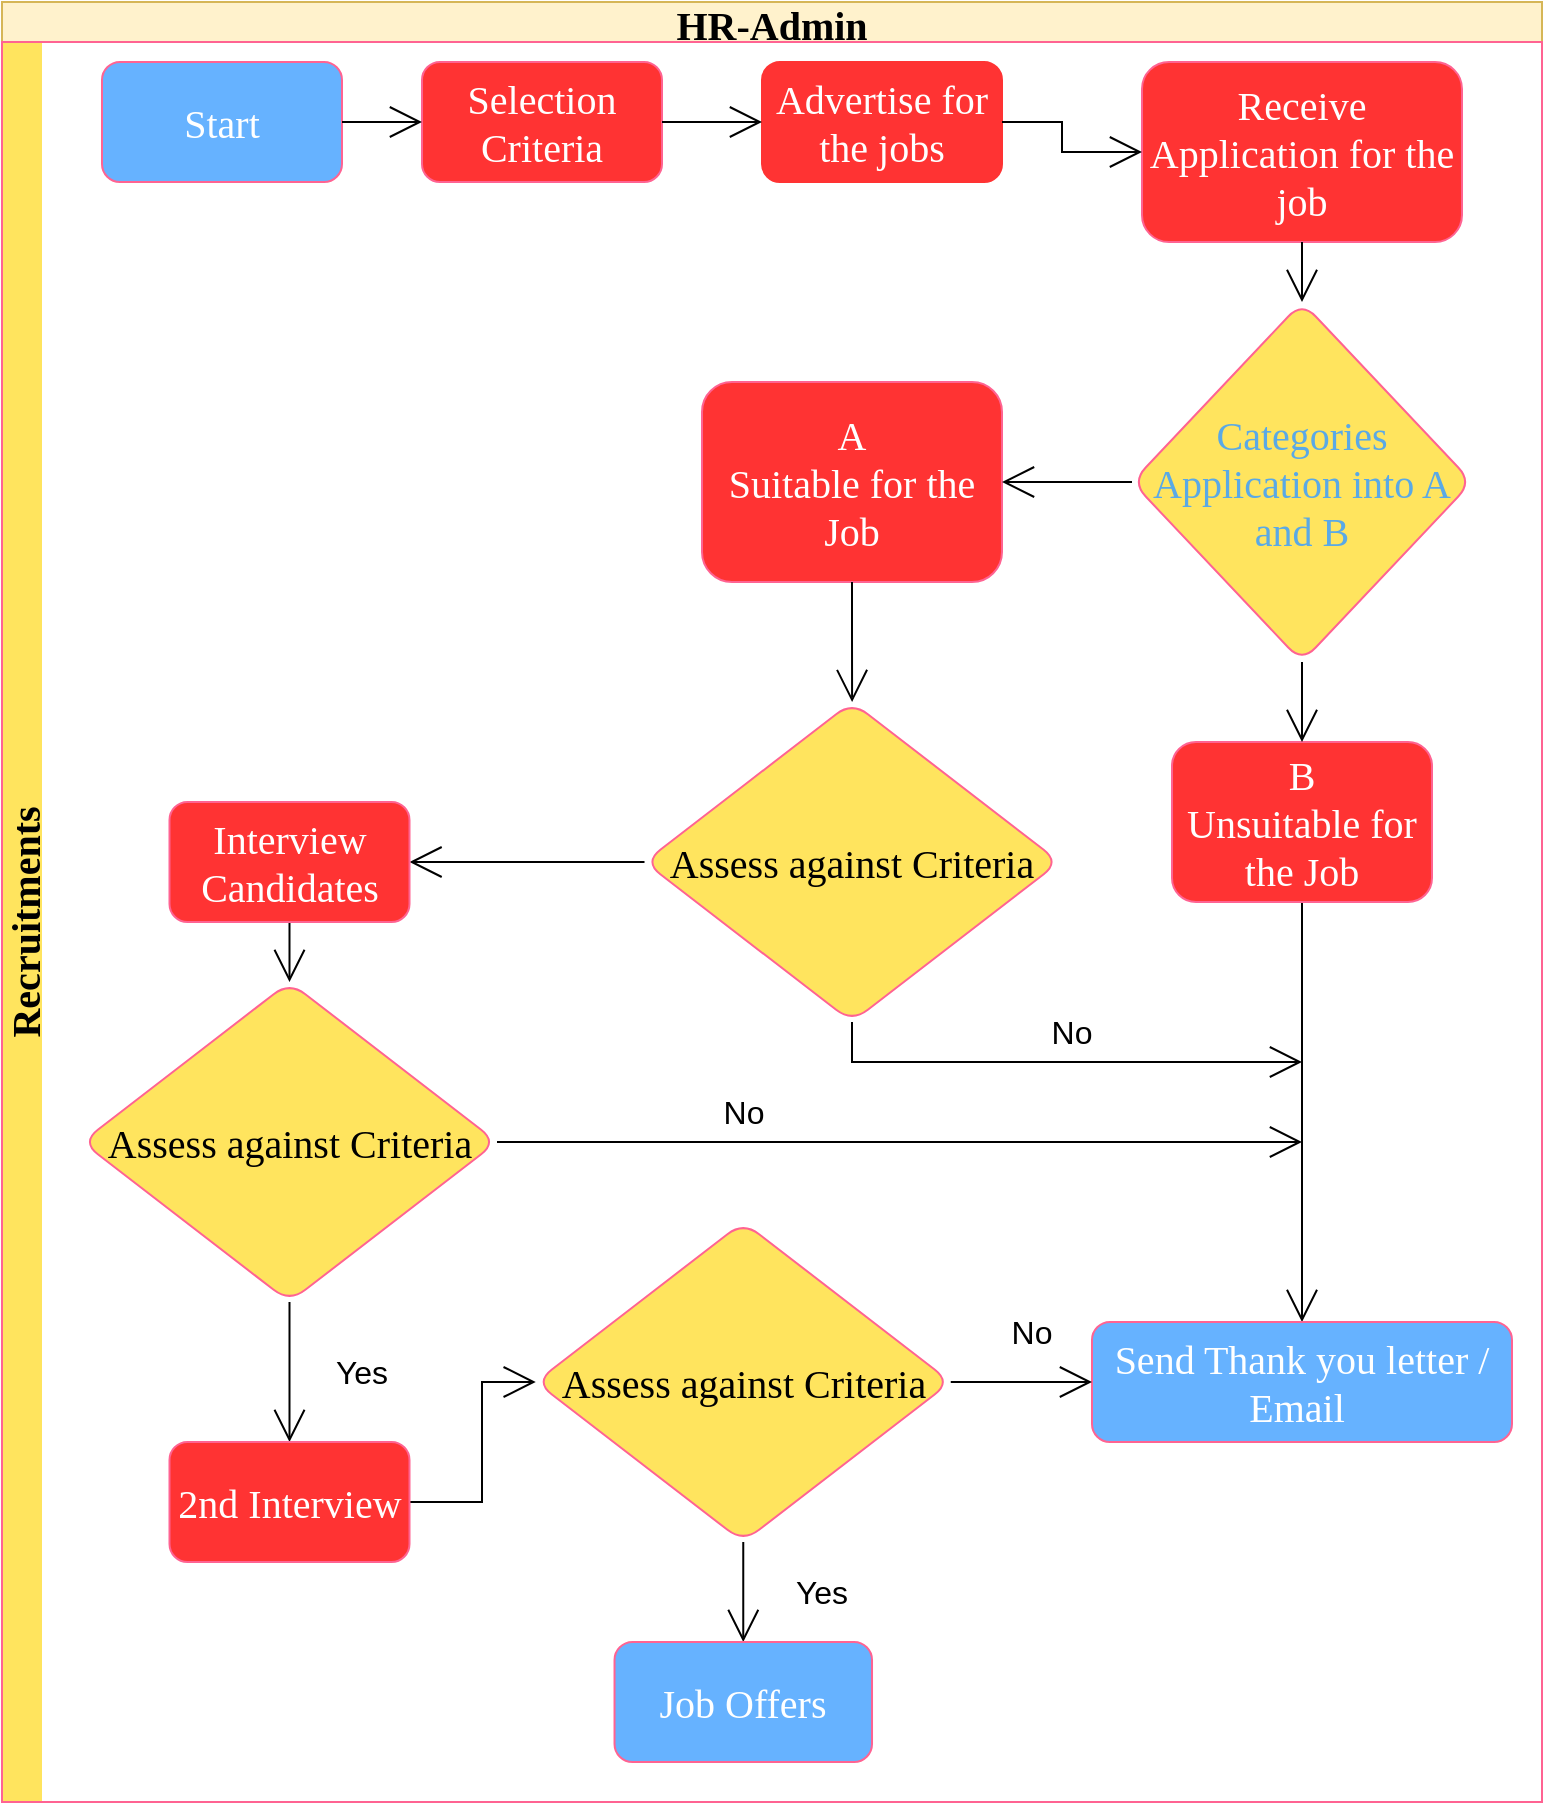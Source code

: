 <mxfile version="20.2.2" type="github" pages="2">
  <diagram id="gyJNP8I5i0HolDVTTsNV" name="Recruitment">
    <mxGraphModel dx="1209" dy="627" grid="0" gridSize="10" guides="1" tooltips="1" connect="1" arrows="1" fold="1" page="0" pageScale="1" pageWidth="827" pageHeight="1169" math="0" shadow="0">
      <root>
        <mxCell id="0" />
        <mxCell id="1" parent="0" />
        <mxCell id="9msUAY20r4PM0Jc_9Log-6" value="HR-Admin" style="swimlane;childLayout=stackLayout;resizeParent=1;resizeParentMax=0;horizontal=1;startSize=20;horizontalStack=0;hachureGap=4;fontFamily=Verdana;fontSize=20;strokeColor=#d6b656;fillColor=#fff2cc;" parent="1" vertex="1">
          <mxGeometry x="40" y="30" width="770" height="900" as="geometry" />
        </mxCell>
        <mxCell id="9msUAY20r4PM0Jc_9Log-7" value="Recruitments" style="swimlane;startSize=20;horizontal=0;hachureGap=4;fontFamily=Verdana;fontSize=20;fontColor=#000000;strokeColor=#FF6392;fillColor=#FFE45E;swimlaneLine=0;" parent="9msUAY20r4PM0Jc_9Log-6" vertex="1">
          <mxGeometry y="20" width="770" height="880" as="geometry" />
        </mxCell>
        <mxCell id="9msUAY20r4PM0Jc_9Log-10" value="Start" style="rounded=1;whiteSpace=wrap;html=1;hachureGap=4;fontFamily=Verdana;fontSize=20;fontColor=#FFFFFF;strokeColor=#FF6392;fillColor=#66B2FF;" parent="9msUAY20r4PM0Jc_9Log-7" vertex="1">
          <mxGeometry x="50" y="10" width="120" height="60" as="geometry" />
        </mxCell>
        <mxCell id="9msUAY20r4PM0Jc_9Log-14" value="Advertise for the jobs" style="whiteSpace=wrap;html=1;fontSize=20;fontFamily=Verdana;fillColor=#FF3333;strokeColor=#FF3333;fontColor=#FFFFFF;rounded=1;hachureGap=4;" parent="9msUAY20r4PM0Jc_9Log-7" vertex="1">
          <mxGeometry x="380" y="10" width="120" height="60" as="geometry" />
        </mxCell>
        <mxCell id="9msUAY20r4PM0Jc_9Log-12" value="Selection Criteria" style="whiteSpace=wrap;html=1;fontSize=20;fontFamily=Verdana;fillColor=#FF3333;strokeColor=#FF6392;fontColor=#FFFFFF;rounded=1;hachureGap=4;" parent="9msUAY20r4PM0Jc_9Log-7" vertex="1">
          <mxGeometry x="210" y="10" width="120" height="60" as="geometry" />
        </mxCell>
        <mxCell id="9msUAY20r4PM0Jc_9Log-13" value="" style="edgeStyle=orthogonalEdgeStyle;rounded=0;orthogonalLoop=1;jettySize=auto;html=1;fontSize=12;endArrow=open;startSize=14;endSize=14;" parent="9msUAY20r4PM0Jc_9Log-7" source="9msUAY20r4PM0Jc_9Log-10" target="9msUAY20r4PM0Jc_9Log-12" edge="1">
          <mxGeometry relative="1" as="geometry" />
        </mxCell>
        <mxCell id="9msUAY20r4PM0Jc_9Log-15" value="" style="edgeStyle=orthogonalEdgeStyle;rounded=0;orthogonalLoop=1;jettySize=auto;html=1;fontSize=12;endArrow=open;startSize=14;endSize=14;" parent="9msUAY20r4PM0Jc_9Log-7" source="9msUAY20r4PM0Jc_9Log-12" target="9msUAY20r4PM0Jc_9Log-14" edge="1">
          <mxGeometry relative="1" as="geometry" />
        </mxCell>
        <mxCell id="9msUAY20r4PM0Jc_9Log-18" value="Receive Application for the job" style="whiteSpace=wrap;html=1;fontSize=20;fontFamily=Verdana;fillColor=#FF3333;strokeColor=#FF6392;fontColor=#FFFFFF;rounded=1;hachureGap=4;" parent="9msUAY20r4PM0Jc_9Log-7" vertex="1">
          <mxGeometry x="570" y="10" width="160" height="90" as="geometry" />
        </mxCell>
        <mxCell id="9msUAY20r4PM0Jc_9Log-19" value="" style="edgeStyle=orthogonalEdgeStyle;rounded=0;orthogonalLoop=1;jettySize=auto;html=1;fontSize=12;endArrow=open;startSize=14;endSize=14;" parent="9msUAY20r4PM0Jc_9Log-7" source="9msUAY20r4PM0Jc_9Log-14" target="9msUAY20r4PM0Jc_9Log-18" edge="1">
          <mxGeometry relative="1" as="geometry" />
        </mxCell>
        <mxCell id="9msUAY20r4PM0Jc_9Log-20" value="Categories Application into A and B" style="rhombus;whiteSpace=wrap;html=1;fontSize=20;fontFamily=Verdana;fillColor=#FFE45E;strokeColor=#FF6392;fontColor=#5AA9E6;rounded=1;hachureGap=4;" parent="9msUAY20r4PM0Jc_9Log-7" vertex="1">
          <mxGeometry x="565" y="130" width="170" height="180" as="geometry" />
        </mxCell>
        <mxCell id="9msUAY20r4PM0Jc_9Log-21" value="" style="edgeStyle=orthogonalEdgeStyle;rounded=0;orthogonalLoop=1;jettySize=auto;html=1;fontSize=12;endArrow=open;startSize=14;endSize=14;" parent="9msUAY20r4PM0Jc_9Log-7" source="9msUAY20r4PM0Jc_9Log-18" target="9msUAY20r4PM0Jc_9Log-20" edge="1">
          <mxGeometry relative="1" as="geometry" />
        </mxCell>
        <mxCell id="9msUAY20r4PM0Jc_9Log-22" value="A &lt;br&gt;Suitable for the Job" style="whiteSpace=wrap;html=1;fontSize=20;fontFamily=Verdana;fillColor=#FF3333;strokeColor=#FF6392;fontColor=#FFFFFF;rounded=1;hachureGap=4;" parent="9msUAY20r4PM0Jc_9Log-7" vertex="1">
          <mxGeometry x="350" y="170" width="150" height="100" as="geometry" />
        </mxCell>
        <mxCell id="9msUAY20r4PM0Jc_9Log-23" value="" style="edgeStyle=orthogonalEdgeStyle;rounded=0;orthogonalLoop=1;jettySize=auto;html=1;fontSize=12;endArrow=open;startSize=14;endSize=14;" parent="9msUAY20r4PM0Jc_9Log-7" source="9msUAY20r4PM0Jc_9Log-20" target="9msUAY20r4PM0Jc_9Log-22" edge="1">
          <mxGeometry relative="1" as="geometry" />
        </mxCell>
        <mxCell id="9msUAY20r4PM0Jc_9Log-41" style="edgeStyle=orthogonalEdgeStyle;rounded=0;orthogonalLoop=1;jettySize=auto;html=1;fontSize=12;fontColor=#FFFFFF;endArrow=open;startSize=14;endSize=14;" parent="9msUAY20r4PM0Jc_9Log-7" source="9msUAY20r4PM0Jc_9Log-24" target="9msUAY20r4PM0Jc_9Log-39" edge="1">
          <mxGeometry relative="1" as="geometry" />
        </mxCell>
        <mxCell id="9msUAY20r4PM0Jc_9Log-24" value="B&lt;br&gt;Unsuitable for the Job" style="whiteSpace=wrap;html=1;fontSize=20;fontFamily=Verdana;fillColor=#FF3333;strokeColor=#FF6392;fontColor=#FFFFFF;rounded=1;hachureGap=4;" parent="9msUAY20r4PM0Jc_9Log-7" vertex="1">
          <mxGeometry x="585" y="350" width="130" height="80" as="geometry" />
        </mxCell>
        <mxCell id="9msUAY20r4PM0Jc_9Log-25" value="" style="edgeStyle=orthogonalEdgeStyle;rounded=0;orthogonalLoop=1;jettySize=auto;html=1;fontSize=12;endArrow=open;startSize=14;endSize=14;" parent="9msUAY20r4PM0Jc_9Log-7" source="9msUAY20r4PM0Jc_9Log-20" target="9msUAY20r4PM0Jc_9Log-24" edge="1">
          <mxGeometry relative="1" as="geometry" />
        </mxCell>
        <mxCell id="9msUAY20r4PM0Jc_9Log-93" style="edgeStyle=none;rounded=0;orthogonalLoop=1;jettySize=auto;html=1;exitX=0;exitY=0.5;exitDx=0;exitDy=0;entryX=1;entryY=0.5;entryDx=0;entryDy=0;fontSize=12;fontColor=#000000;endArrow=open;startSize=14;endSize=14;" parent="9msUAY20r4PM0Jc_9Log-7" source="9msUAY20r4PM0Jc_9Log-28" target="9msUAY20r4PM0Jc_9Log-92" edge="1">
          <mxGeometry relative="1" as="geometry" />
        </mxCell>
        <mxCell id="9msUAY20r4PM0Jc_9Log-28" value="&lt;font color=&quot;#000000&quot;&gt;Assess against Criteria&lt;/font&gt;" style="rhombus;whiteSpace=wrap;html=1;fontSize=20;fontFamily=Verdana;fillColor=#FFE45E;strokeColor=#FF6392;fontColor=#5AA9E6;rounded=1;hachureGap=4;" parent="9msUAY20r4PM0Jc_9Log-7" vertex="1">
          <mxGeometry x="321.25" y="330" width="207.5" height="160" as="geometry" />
        </mxCell>
        <mxCell id="9msUAY20r4PM0Jc_9Log-29" value="" style="edgeStyle=orthogonalEdgeStyle;rounded=0;orthogonalLoop=1;jettySize=auto;html=1;fontSize=12;endArrow=open;startSize=14;endSize=14;" parent="9msUAY20r4PM0Jc_9Log-7" source="9msUAY20r4PM0Jc_9Log-22" target="9msUAY20r4PM0Jc_9Log-28" edge="1">
          <mxGeometry relative="1" as="geometry" />
        </mxCell>
        <mxCell id="9msUAY20r4PM0Jc_9Log-39" value="Send Thank you letter / Email&amp;nbsp;" style="rounded=1;whiteSpace=wrap;html=1;hachureGap=4;fontFamily=Verdana;fontSize=20;fontColor=#FFFFFF;strokeColor=#FF6392;fillColor=#66B2FF;" parent="9msUAY20r4PM0Jc_9Log-7" vertex="1">
          <mxGeometry x="545" y="640" width="210" height="60" as="geometry" />
        </mxCell>
        <mxCell id="9msUAY20r4PM0Jc_9Log-48" value="No" style="text;html=1;strokeColor=none;fillColor=none;align=center;verticalAlign=middle;whiteSpace=wrap;rounded=0;fontSize=16;fontColor=#000000;" parent="9msUAY20r4PM0Jc_9Log-7" vertex="1">
          <mxGeometry x="505" y="480" width="60" height="30" as="geometry" />
        </mxCell>
        <mxCell id="9msUAY20r4PM0Jc_9Log-90" style="edgeStyle=none;rounded=0;orthogonalLoop=1;jettySize=auto;html=1;exitX=0.5;exitY=1;exitDx=0;exitDy=0;entryX=0.5;entryY=0;entryDx=0;entryDy=0;fontSize=12;fontColor=#000000;endArrow=open;startSize=14;endSize=14;" parent="9msUAY20r4PM0Jc_9Log-7" source="9msUAY20r4PM0Jc_9Log-57" target="9msUAY20r4PM0Jc_9Log-89" edge="1">
          <mxGeometry relative="1" as="geometry" />
        </mxCell>
        <mxCell id="9msUAY20r4PM0Jc_9Log-57" value="&lt;font color=&quot;#000000&quot;&gt;Assess against Criteria&lt;/font&gt;" style="rhombus;whiteSpace=wrap;html=1;fontSize=20;fontFamily=Verdana;fillColor=#FFE45E;strokeColor=#FF6392;fontColor=#5AA9E6;rounded=1;hachureGap=4;" parent="9msUAY20r4PM0Jc_9Log-7" vertex="1">
          <mxGeometry x="40" y="470" width="207.5" height="160" as="geometry" />
        </mxCell>
        <mxCell id="9msUAY20r4PM0Jc_9Log-81" style="edgeStyle=orthogonalEdgeStyle;rounded=0;orthogonalLoop=1;jettySize=auto;html=1;entryX=0.5;entryY=0;entryDx=0;entryDy=0;fontSize=12;fontColor=#000000;endArrow=open;startSize=14;endSize=14;exitX=0.5;exitY=1;exitDx=0;exitDy=0;" parent="9msUAY20r4PM0Jc_9Log-7" source="9msUAY20r4PM0Jc_9Log-58" target="9msUAY20r4PM0Jc_9Log-80" edge="1">
          <mxGeometry relative="1" as="geometry" />
        </mxCell>
        <mxCell id="9msUAY20r4PM0Jc_9Log-87" style="edgeStyle=none;rounded=0;orthogonalLoop=1;jettySize=auto;html=1;exitX=1;exitY=0.5;exitDx=0;exitDy=0;entryX=0;entryY=0.5;entryDx=0;entryDy=0;fontSize=12;fontColor=#000000;endArrow=open;startSize=14;endSize=14;" parent="9msUAY20r4PM0Jc_9Log-7" source="9msUAY20r4PM0Jc_9Log-58" target="9msUAY20r4PM0Jc_9Log-39" edge="1">
          <mxGeometry relative="1" as="geometry" />
        </mxCell>
        <mxCell id="9msUAY20r4PM0Jc_9Log-58" value="&lt;font color=&quot;#000000&quot;&gt;Assess against Criteria&lt;/font&gt;" style="rhombus;whiteSpace=wrap;html=1;fontSize=20;fontFamily=Verdana;fillColor=#FFE45E;strokeColor=#FF6392;fontColor=#5AA9E6;rounded=1;hachureGap=4;" parent="9msUAY20r4PM0Jc_9Log-7" vertex="1">
          <mxGeometry x="266.88" y="590" width="207.5" height="160" as="geometry" />
        </mxCell>
        <mxCell id="9msUAY20r4PM0Jc_9Log-80" value="Job Offers" style="rounded=1;whiteSpace=wrap;html=1;hachureGap=4;fontFamily=Verdana;fontSize=20;fontColor=#FFFFFF;strokeColor=#FF6392;fillColor=#66B2FF;" parent="9msUAY20r4PM0Jc_9Log-7" vertex="1">
          <mxGeometry x="306.26" y="800" width="128.75" height="60" as="geometry" />
        </mxCell>
        <mxCell id="9msUAY20r4PM0Jc_9Log-82" value="Yes" style="text;html=1;strokeColor=none;fillColor=none;align=center;verticalAlign=middle;whiteSpace=wrap;rounded=0;fontSize=16;fontColor=#000000;" parent="9msUAY20r4PM0Jc_9Log-7" vertex="1">
          <mxGeometry x="380" y="760" width="60" height="30" as="geometry" />
        </mxCell>
        <mxCell id="9msUAY20r4PM0Jc_9Log-86" value="No" style="text;html=1;strokeColor=none;fillColor=none;align=center;verticalAlign=middle;whiteSpace=wrap;rounded=0;fontSize=16;fontColor=#000000;" parent="9msUAY20r4PM0Jc_9Log-7" vertex="1">
          <mxGeometry x="340.63" y="520" width="60" height="30" as="geometry" />
        </mxCell>
        <mxCell id="9msUAY20r4PM0Jc_9Log-88" value="No" style="text;html=1;strokeColor=none;fillColor=none;align=center;verticalAlign=middle;whiteSpace=wrap;rounded=0;fontSize=16;fontColor=#000000;" parent="9msUAY20r4PM0Jc_9Log-7" vertex="1">
          <mxGeometry x="485" y="630" width="60" height="30" as="geometry" />
        </mxCell>
        <mxCell id="9msUAY20r4PM0Jc_9Log-91" style="edgeStyle=none;rounded=0;orthogonalLoop=1;jettySize=auto;html=1;exitX=1;exitY=0.5;exitDx=0;exitDy=0;entryX=0;entryY=0.5;entryDx=0;entryDy=0;fontSize=12;fontColor=#000000;endArrow=open;startSize=14;endSize=14;" parent="9msUAY20r4PM0Jc_9Log-7" source="9msUAY20r4PM0Jc_9Log-89" target="9msUAY20r4PM0Jc_9Log-58" edge="1">
          <mxGeometry relative="1" as="geometry">
            <Array as="points">
              <mxPoint x="240" y="730" />
              <mxPoint x="240" y="670" />
            </Array>
          </mxGeometry>
        </mxCell>
        <mxCell id="9msUAY20r4PM0Jc_9Log-89" value="2nd Interview" style="whiteSpace=wrap;html=1;fontSize=20;fontFamily=Verdana;fillColor=#FF3333;strokeColor=#FF6392;fontColor=#FFFFFF;rounded=1;hachureGap=4;" parent="9msUAY20r4PM0Jc_9Log-7" vertex="1">
          <mxGeometry x="83.75" y="700" width="120" height="60" as="geometry" />
        </mxCell>
        <mxCell id="9msUAY20r4PM0Jc_9Log-94" style="edgeStyle=none;rounded=0;orthogonalLoop=1;jettySize=auto;html=1;exitX=0.5;exitY=1;exitDx=0;exitDy=0;fontSize=12;fontColor=#000000;endArrow=open;startSize=14;endSize=14;" parent="9msUAY20r4PM0Jc_9Log-7" source="9msUAY20r4PM0Jc_9Log-92" target="9msUAY20r4PM0Jc_9Log-57" edge="1">
          <mxGeometry relative="1" as="geometry" />
        </mxCell>
        <mxCell id="9msUAY20r4PM0Jc_9Log-92" value="Interview Candidates" style="whiteSpace=wrap;html=1;fontSize=20;fontFamily=Verdana;fillColor=#FF3333;strokeColor=#FF6392;fontColor=#FFFFFF;rounded=1;hachureGap=4;" parent="9msUAY20r4PM0Jc_9Log-7" vertex="1">
          <mxGeometry x="83.75" y="380" width="120" height="60" as="geometry" />
        </mxCell>
        <mxCell id="9msUAY20r4PM0Jc_9Log-95" value="Yes" style="text;html=1;strokeColor=none;fillColor=none;align=center;verticalAlign=middle;whiteSpace=wrap;rounded=0;fontSize=16;fontColor=#000000;" parent="9msUAY20r4PM0Jc_9Log-7" vertex="1">
          <mxGeometry x="150" y="650" width="60" height="30" as="geometry" />
        </mxCell>
        <mxCell id="9msUAY20r4PM0Jc_9Log-83" style="edgeStyle=orthogonalEdgeStyle;rounded=0;orthogonalLoop=1;jettySize=auto;html=1;exitX=0.5;exitY=1;exitDx=0;exitDy=0;fontSize=12;fontColor=#000000;endArrow=open;startSize=14;endSize=14;" parent="1" source="9msUAY20r4PM0Jc_9Log-28" edge="1">
          <mxGeometry relative="1" as="geometry">
            <mxPoint x="690" y="560" as="targetPoint" />
            <Array as="points">
              <mxPoint x="605" y="560" />
              <mxPoint x="830" y="560" />
            </Array>
          </mxGeometry>
        </mxCell>
        <mxCell id="9msUAY20r4PM0Jc_9Log-85" style="edgeStyle=none;rounded=0;orthogonalLoop=1;jettySize=auto;html=1;fontSize=12;fontColor=#000000;endArrow=open;startSize=14;endSize=14;" parent="1" source="9msUAY20r4PM0Jc_9Log-57" edge="1">
          <mxGeometry relative="1" as="geometry">
            <mxPoint x="690" y="600" as="targetPoint" />
          </mxGeometry>
        </mxCell>
      </root>
    </mxGraphModel>
  </diagram>
  <diagram id="DuhGzoq5kSsp5q96i74l" name="Page-2">
    <mxGraphModel dx="1449" dy="627" grid="1" gridSize="10" guides="1" tooltips="1" connect="1" arrows="1" fold="1" page="1" pageScale="1" pageWidth="1654" pageHeight="2336" math="0" shadow="0">
      <root>
        <mxCell id="0" />
        <mxCell id="1" parent="0" />
        <mxCell id="evGZID4hst71x8Js8QTs-1" value="HR-Admin" style="swimlane;childLayout=stackLayout;resizeParent=1;resizeParentMax=0;horizontal=1;startSize=20;horizontalStack=0;hachureGap=4;fontFamily=Verdana;fontSize=20;strokeColor=#d6b656;fillColor=#fff2cc;" parent="1" vertex="1">
          <mxGeometry x="40" y="30" width="1410" height="900" as="geometry" />
        </mxCell>
        <mxCell id="evGZID4hst71x8Js8QTs-2" value="Create Employee" style="swimlane;startSize=20;horizontal=0;hachureGap=4;fontFamily=Verdana;fontSize=20;fontColor=#000000;strokeColor=#FF6392;fillColor=#FFE45E;swimlaneLine=0;" parent="evGZID4hst71x8Js8QTs-1" vertex="1">
          <mxGeometry y="20" width="1410" height="880" as="geometry" />
        </mxCell>
        <mxCell id="evGZID4hst71x8Js8QTs-3" value="Start" style="rounded=1;whiteSpace=wrap;html=1;hachureGap=4;fontFamily=Verdana;fontSize=20;fontColor=#FFFFFF;strokeColor=#FF6392;fillColor=#66B2FF;" parent="evGZID4hst71x8Js8QTs-2" vertex="1">
          <mxGeometry x="50" y="10" width="120" height="60" as="geometry" />
        </mxCell>
        <mxCell id="evGZID4hst71x8Js8QTs-4" value="Send Offer Letter" style="whiteSpace=wrap;html=1;fontSize=20;fontFamily=Verdana;fillColor=#FF3333;strokeColor=#FF3333;fontColor=#FFFFFF;rounded=1;hachureGap=4;" parent="evGZID4hst71x8Js8QTs-2" vertex="1">
          <mxGeometry x="370.63" y="10" width="120" height="60" as="geometry" />
        </mxCell>
        <mxCell id="evGZID4hst71x8Js8QTs-5" value="Select Employee" style="whiteSpace=wrap;html=1;fontSize=20;fontFamily=Verdana;fillColor=#FF3333;strokeColor=#FF6392;fontColor=#FFFFFF;rounded=1;hachureGap=4;" parent="evGZID4hst71x8Js8QTs-2" vertex="1">
          <mxGeometry x="210" y="10" width="120" height="60" as="geometry" />
        </mxCell>
        <mxCell id="evGZID4hst71x8Js8QTs-6" value="" style="edgeStyle=orthogonalEdgeStyle;rounded=0;orthogonalLoop=1;jettySize=auto;html=1;fontSize=12;endArrow=open;startSize=14;endSize=14;" parent="evGZID4hst71x8Js8QTs-2" source="evGZID4hst71x8Js8QTs-3" target="evGZID4hst71x8Js8QTs-5" edge="1">
          <mxGeometry relative="1" as="geometry" />
        </mxCell>
        <mxCell id="evGZID4hst71x8Js8QTs-7" value="" style="edgeStyle=orthogonalEdgeStyle;rounded=0;orthogonalLoop=1;jettySize=auto;html=1;fontSize=12;endArrow=open;startSize=14;endSize=14;" parent="evGZID4hst71x8Js8QTs-2" source="evGZID4hst71x8Js8QTs-5" target="evGZID4hst71x8Js8QTs-4" edge="1">
          <mxGeometry relative="1" as="geometry" />
        </mxCell>
        <mxCell id="evGZID4hst71x8Js8QTs-8" value="Appointment" style="whiteSpace=wrap;html=1;fontSize=20;fontFamily=Verdana;fillColor=#FF3333;strokeColor=#FF6392;fontColor=#FFFFFF;rounded=1;hachureGap=4;" parent="evGZID4hst71x8Js8QTs-2" vertex="1">
          <mxGeometry x="528.75" y="7.5" width="160" height="65" as="geometry" />
        </mxCell>
        <mxCell id="evGZID4hst71x8Js8QTs-9" value="" style="edgeStyle=orthogonalEdgeStyle;rounded=0;orthogonalLoop=1;jettySize=auto;html=1;fontSize=12;endArrow=open;startSize=14;endSize=14;" parent="evGZID4hst71x8Js8QTs-2" source="evGZID4hst71x8Js8QTs-4" target="evGZID4hst71x8Js8QTs-8" edge="1">
          <mxGeometry relative="1" as="geometry" />
        </mxCell>
        <mxCell id="evGZID4hst71x8Js8QTs-36" value="New Employee Documentations" style="whiteSpace=wrap;html=1;fontSize=20;fontFamily=Verdana;fillColor=#FF3333;strokeColor=#FF6392;fontColor=#FFFFFF;rounded=1;hachureGap=4;" parent="evGZID4hst71x8Js8QTs-2" vertex="1">
          <mxGeometry x="735" y="5" width="170" height="70" as="geometry" />
        </mxCell>
        <mxCell id="evGZID4hst71x8Js8QTs-37" value="" style="edgeStyle=orthogonalEdgeStyle;rounded=0;orthogonalLoop=1;jettySize=auto;html=1;" parent="evGZID4hst71x8Js8QTs-2" source="evGZID4hst71x8Js8QTs-8" target="evGZID4hst71x8Js8QTs-36" edge="1">
          <mxGeometry relative="1" as="geometry" />
        </mxCell>
        <mxCell id="evGZID4hst71x8Js8QTs-38" value="Hand over to the Departments" style="whiteSpace=wrap;html=1;fontSize=20;fontFamily=Verdana;fillColor=#FF3333;strokeColor=#FF6392;fontColor=#FFFFFF;rounded=1;hachureGap=4;" parent="evGZID4hst71x8Js8QTs-2" vertex="1">
          <mxGeometry x="960" y="10" width="190" height="60" as="geometry" />
        </mxCell>
        <mxCell id="evGZID4hst71x8Js8QTs-39" value="" style="edgeStyle=orthogonalEdgeStyle;rounded=0;orthogonalLoop=1;jettySize=auto;html=1;" parent="evGZID4hst71x8Js8QTs-2" source="evGZID4hst71x8Js8QTs-36" target="evGZID4hst71x8Js8QTs-38" edge="1">
          <mxGeometry relative="1" as="geometry" />
        </mxCell>
        <mxCell id="evGZID4hst71x8Js8QTs-40" value="Handover Work and Responsablity" style="whiteSpace=wrap;html=1;fontSize=20;fontFamily=Verdana;fillColor=#FF3333;strokeColor=#FF6392;fontColor=#FFFFFF;rounded=1;hachureGap=4;" parent="evGZID4hst71x8Js8QTs-2" vertex="1">
          <mxGeometry x="1200" y="10" width="200" height="60" as="geometry" />
        </mxCell>
        <mxCell id="evGZID4hst71x8Js8QTs-41" value="" style="edgeStyle=orthogonalEdgeStyle;rounded=0;orthogonalLoop=1;jettySize=auto;html=1;" parent="evGZID4hst71x8Js8QTs-2" source="evGZID4hst71x8Js8QTs-38" target="evGZID4hst71x8Js8QTs-40" edge="1">
          <mxGeometry relative="1" as="geometry" />
        </mxCell>
        <mxCell id="6YgWWhyBu6jwZKIQG3Kc-3" value="Create Employee Information" style="whiteSpace=wrap;html=1;fontSize=20;fontFamily=Verdana;fillColor=#FF3333;strokeColor=#FF6392;fontColor=#FFFFFF;rounded=1;hachureGap=4;" vertex="1" parent="evGZID4hst71x8Js8QTs-2">
          <mxGeometry x="1160" y="160" width="240" height="60" as="geometry" />
        </mxCell>
        <mxCell id="6YgWWhyBu6jwZKIQG3Kc-4" value="" style="edgeStyle=orthogonalEdgeStyle;rounded=0;orthogonalLoop=1;jettySize=auto;html=1;" edge="1" parent="evGZID4hst71x8Js8QTs-2" source="evGZID4hst71x8Js8QTs-40" target="6YgWWhyBu6jwZKIQG3Kc-3">
          <mxGeometry relative="1" as="geometry" />
        </mxCell>
      </root>
    </mxGraphModel>
  </diagram>
</mxfile>
